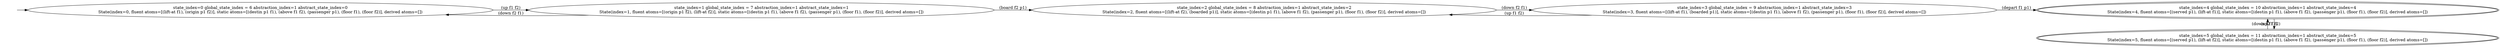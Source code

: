 digraph {
rankdir="LR"
s0[label="state_index=0 global_state_index = 6 abstraction_index=1 abstract_state_index=0
State(index=0, fluent atoms=[(lift-at f1), (origin p1 f2)], static atoms=[(destin p1 f1), (above f1 f2), (passenger p1), (floor f1), (floor f2)], derived atoms=[])
"]
s1[label="state_index=1 global_state_index = 7 abstraction_index=1 abstract_state_index=1
State(index=1, fluent atoms=[(origin p1 f2), (lift-at f2)], static atoms=[(destin p1 f1), (above f1 f2), (passenger p1), (floor f1), (floor f2)], derived atoms=[])
"]
s2[label="state_index=2 global_state_index = 8 abstraction_index=1 abstract_state_index=2
State(index=2, fluent atoms=[(lift-at f2), (boarded p1)], static atoms=[(destin p1 f1), (above f1 f2), (passenger p1), (floor f1), (floor f2)], derived atoms=[])
"]
s3[label="state_index=3 global_state_index = 9 abstraction_index=1 abstract_state_index=3
State(index=3, fluent atoms=[(lift-at f1), (boarded p1)], static atoms=[(destin p1 f1), (above f1 f2), (passenger p1), (floor f1), (floor f2)], derived atoms=[])
"]
s4[peripheries=2,label="state_index=4 global_state_index = 10 abstraction_index=1 abstract_state_index=4
State(index=4, fluent atoms=[(served p1), (lift-at f1)], static atoms=[(destin p1 f1), (above f1 f2), (passenger p1), (floor f1), (floor f2)], derived atoms=[])
"]
s5[peripheries=2,label="state_index=5 global_state_index = 11 abstraction_index=1 abstract_state_index=5
State(index=5, fluent atoms=[(served p1), (lift-at f2)], static atoms=[(destin p1 f1), (above f1 f2), (passenger p1), (floor f1), (floor f2)], derived atoms=[])
"]
Dangling [ label = "", style = invis ]
{ rank = same; Dangling }
Dangling -> s0
{ rank = same; s0}
{ rank = same; s1}
{ rank = same; s2}
{ rank = same; s3}
{ rank = same; s4,s5}
s0->s1 [label="(up f1 f2)
"]
s1->s0 [label="(down f2 f1)
"]
s1->s2 [label="(board f2 p1)
"]
s2->s3 [label="(down f2 f1)
"]
s3->s2 [label="(up f1 f2)
"]
s3->s4 [label="(depart f1 p1)
"]
s4->s5 [label="(up f1 f2)
"]
s5->s4 [label="(down f2 f1)
"]
}
